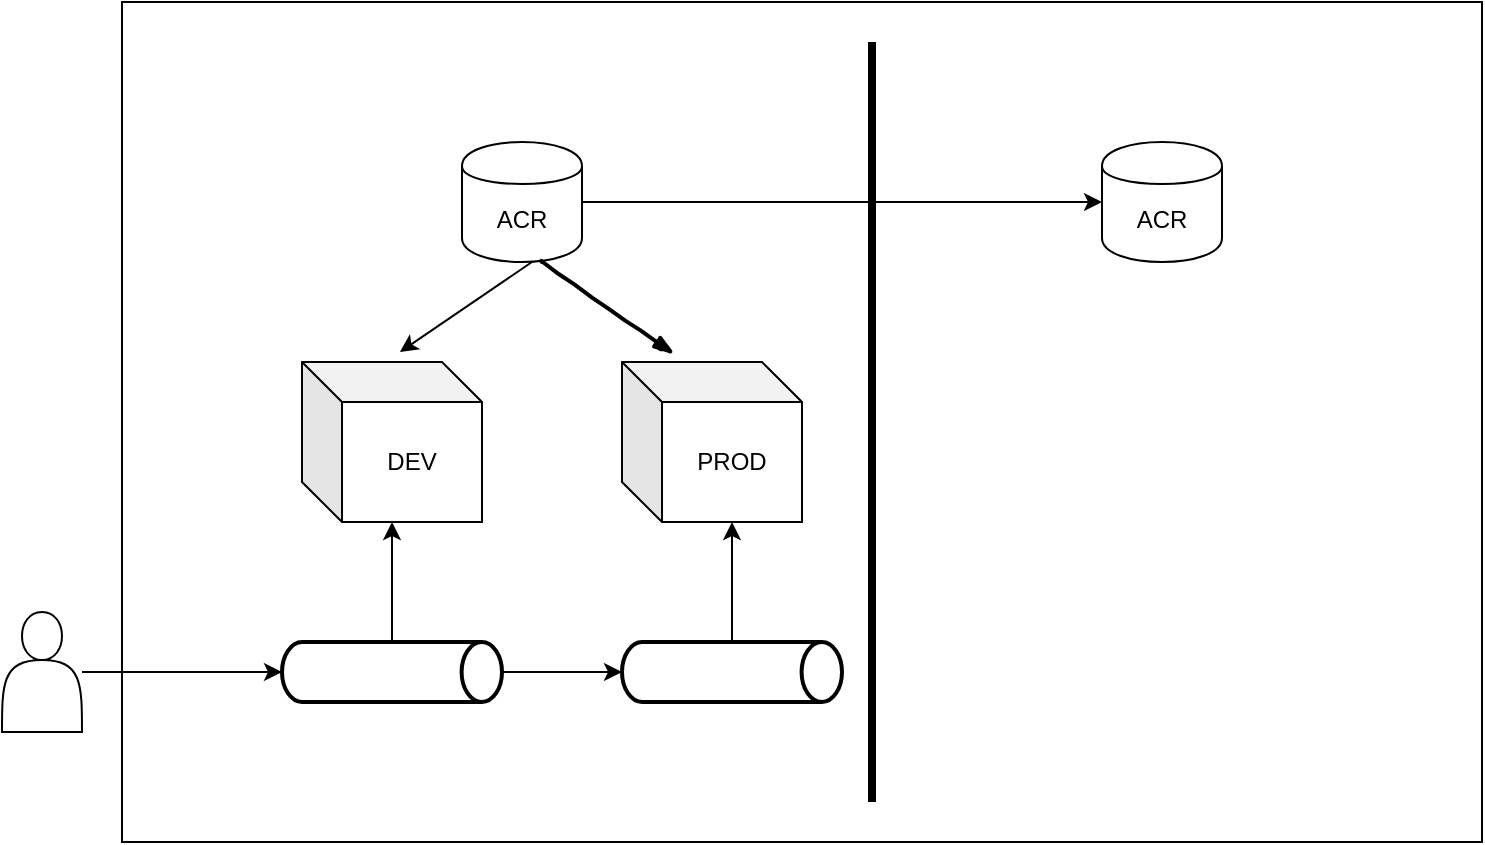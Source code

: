 <mxfile version="12.8.5" type="github">
  <diagram id="C5RBs43oDa-KdzZeNtuy" name="Page-1">
    <mxGraphModel dx="1174" dy="804" grid="1" gridSize="10" guides="1" tooltips="1" connect="1" arrows="1" fold="1" page="1" pageScale="1" pageWidth="827" pageHeight="1169" math="0" shadow="0">
      <root>
        <mxCell id="WIyWlLk6GJQsqaUBKTNV-0" />
        <mxCell id="WIyWlLk6GJQsqaUBKTNV-1" parent="WIyWlLk6GJQsqaUBKTNV-0" />
        <mxCell id="40auVzaq7Y3pPmp8lmYk-2" value="" style="rounded=0;whiteSpace=wrap;html=1;" vertex="1" parent="WIyWlLk6GJQsqaUBKTNV-1">
          <mxGeometry x="80" y="30" width="680" height="420" as="geometry" />
        </mxCell>
        <mxCell id="40auVzaq7Y3pPmp8lmYk-20" style="edgeStyle=orthogonalEdgeStyle;rounded=0;orthogonalLoop=1;jettySize=auto;html=1;" edge="1" parent="WIyWlLk6GJQsqaUBKTNV-1" source="40auVzaq7Y3pPmp8lmYk-0" target="40auVzaq7Y3pPmp8lmYk-1">
          <mxGeometry relative="1" as="geometry" />
        </mxCell>
        <mxCell id="40auVzaq7Y3pPmp8lmYk-0" value="ACR" style="shape=cylinder;whiteSpace=wrap;html=1;boundedLbl=1;backgroundOutline=1;" vertex="1" parent="WIyWlLk6GJQsqaUBKTNV-1">
          <mxGeometry x="250" y="100" width="60" height="60" as="geometry" />
        </mxCell>
        <mxCell id="40auVzaq7Y3pPmp8lmYk-1" value="ACR" style="shape=cylinder;whiteSpace=wrap;html=1;boundedLbl=1;backgroundOutline=1;" vertex="1" parent="WIyWlLk6GJQsqaUBKTNV-1">
          <mxGeometry x="570" y="100" width="60" height="60" as="geometry" />
        </mxCell>
        <mxCell id="40auVzaq7Y3pPmp8lmYk-16" style="edgeStyle=orthogonalEdgeStyle;rounded=0;orthogonalLoop=1;jettySize=auto;html=1;" edge="1" parent="WIyWlLk6GJQsqaUBKTNV-1" source="40auVzaq7Y3pPmp8lmYk-6" target="40auVzaq7Y3pPmp8lmYk-7">
          <mxGeometry relative="1" as="geometry" />
        </mxCell>
        <mxCell id="40auVzaq7Y3pPmp8lmYk-19" style="edgeStyle=orthogonalEdgeStyle;rounded=0;orthogonalLoop=1;jettySize=auto;html=1;" edge="1" parent="WIyWlLk6GJQsqaUBKTNV-1" source="40auVzaq7Y3pPmp8lmYk-6" target="40auVzaq7Y3pPmp8lmYk-13">
          <mxGeometry relative="1" as="geometry" />
        </mxCell>
        <mxCell id="40auVzaq7Y3pPmp8lmYk-6" value="" style="strokeWidth=2;html=1;shape=mxgraph.flowchart.direct_data;whiteSpace=wrap;" vertex="1" parent="WIyWlLk6GJQsqaUBKTNV-1">
          <mxGeometry x="160" y="350" width="110" height="30" as="geometry" />
        </mxCell>
        <mxCell id="40auVzaq7Y3pPmp8lmYk-7" value="DEV" style="shape=cube;whiteSpace=wrap;html=1;boundedLbl=1;backgroundOutline=1;darkOpacity=0.05;darkOpacity2=0.1;" vertex="1" parent="WIyWlLk6GJQsqaUBKTNV-1">
          <mxGeometry x="170" y="210" width="90" height="80" as="geometry" />
        </mxCell>
        <mxCell id="40auVzaq7Y3pPmp8lmYk-8" value="PROD" style="shape=cube;whiteSpace=wrap;html=1;boundedLbl=1;backgroundOutline=1;darkOpacity=0.05;darkOpacity2=0.1;" vertex="1" parent="WIyWlLk6GJQsqaUBKTNV-1">
          <mxGeometry x="330" y="210" width="90" height="80" as="geometry" />
        </mxCell>
        <mxCell id="40auVzaq7Y3pPmp8lmYk-11" value="" style="endArrow=classic;html=1;entryX=0.544;entryY=-0.062;entryDx=0;entryDy=0;entryPerimeter=0;" edge="1" parent="WIyWlLk6GJQsqaUBKTNV-1" target="40auVzaq7Y3pPmp8lmYk-7">
          <mxGeometry width="50" height="50" relative="1" as="geometry">
            <mxPoint x="285" y="160" as="sourcePoint" />
            <mxPoint x="235" y="210" as="targetPoint" />
          </mxGeometry>
        </mxCell>
        <mxCell id="40auVzaq7Y3pPmp8lmYk-18" style="edgeStyle=orthogonalEdgeStyle;rounded=0;orthogonalLoop=1;jettySize=auto;html=1;entryX=0;entryY=0;entryDx=55;entryDy=80;entryPerimeter=0;" edge="1" parent="WIyWlLk6GJQsqaUBKTNV-1" source="40auVzaq7Y3pPmp8lmYk-13" target="40auVzaq7Y3pPmp8lmYk-8">
          <mxGeometry relative="1" as="geometry" />
        </mxCell>
        <mxCell id="40auVzaq7Y3pPmp8lmYk-13" value="" style="strokeWidth=2;html=1;shape=mxgraph.flowchart.direct_data;whiteSpace=wrap;" vertex="1" parent="WIyWlLk6GJQsqaUBKTNV-1">
          <mxGeometry x="330" y="350" width="110" height="30" as="geometry" />
        </mxCell>
        <mxCell id="40auVzaq7Y3pPmp8lmYk-15" value="" style="rounded=0;comic=1;strokeWidth=2;endArrow=blockThin;html=1;fontFamily=Comic Sans MS;fontStyle=1;entryX=0.289;entryY=-0.05;entryDx=0;entryDy=0;entryPerimeter=0;" edge="1" parent="WIyWlLk6GJQsqaUBKTNV-1" target="40auVzaq7Y3pPmp8lmYk-8">
          <mxGeometry width="50" height="50" relative="1" as="geometry">
            <mxPoint x="290" y="160" as="sourcePoint" />
            <mxPoint x="340" y="110" as="targetPoint" />
          </mxGeometry>
        </mxCell>
        <mxCell id="40auVzaq7Y3pPmp8lmYk-17" style="edgeStyle=orthogonalEdgeStyle;rounded=0;orthogonalLoop=1;jettySize=auto;html=1;exitX=0.5;exitY=1;exitDx=0;exitDy=0;exitPerimeter=0;" edge="1" parent="WIyWlLk6GJQsqaUBKTNV-1">
          <mxGeometry relative="1" as="geometry">
            <mxPoint x="219" y="390" as="sourcePoint" />
            <mxPoint x="219" y="390" as="targetPoint" />
          </mxGeometry>
        </mxCell>
        <mxCell id="40auVzaq7Y3pPmp8lmYk-22" style="edgeStyle=orthogonalEdgeStyle;rounded=0;orthogonalLoop=1;jettySize=auto;html=1;" edge="1" parent="WIyWlLk6GJQsqaUBKTNV-1" source="40auVzaq7Y3pPmp8lmYk-21" target="40auVzaq7Y3pPmp8lmYk-6">
          <mxGeometry relative="1" as="geometry" />
        </mxCell>
        <mxCell id="40auVzaq7Y3pPmp8lmYk-21" value="" style="shape=actor;whiteSpace=wrap;html=1;" vertex="1" parent="WIyWlLk6GJQsqaUBKTNV-1">
          <mxGeometry x="20" y="335" width="40" height="60" as="geometry" />
        </mxCell>
        <mxCell id="40auVzaq7Y3pPmp8lmYk-23" value="" style="line;strokeWidth=4;direction=south;html=1;perimeter=backbonePerimeter;points=[];outlineConnect=0;" vertex="1" parent="WIyWlLk6GJQsqaUBKTNV-1">
          <mxGeometry x="450" y="50" width="10" height="380" as="geometry" />
        </mxCell>
      </root>
    </mxGraphModel>
  </diagram>
</mxfile>

